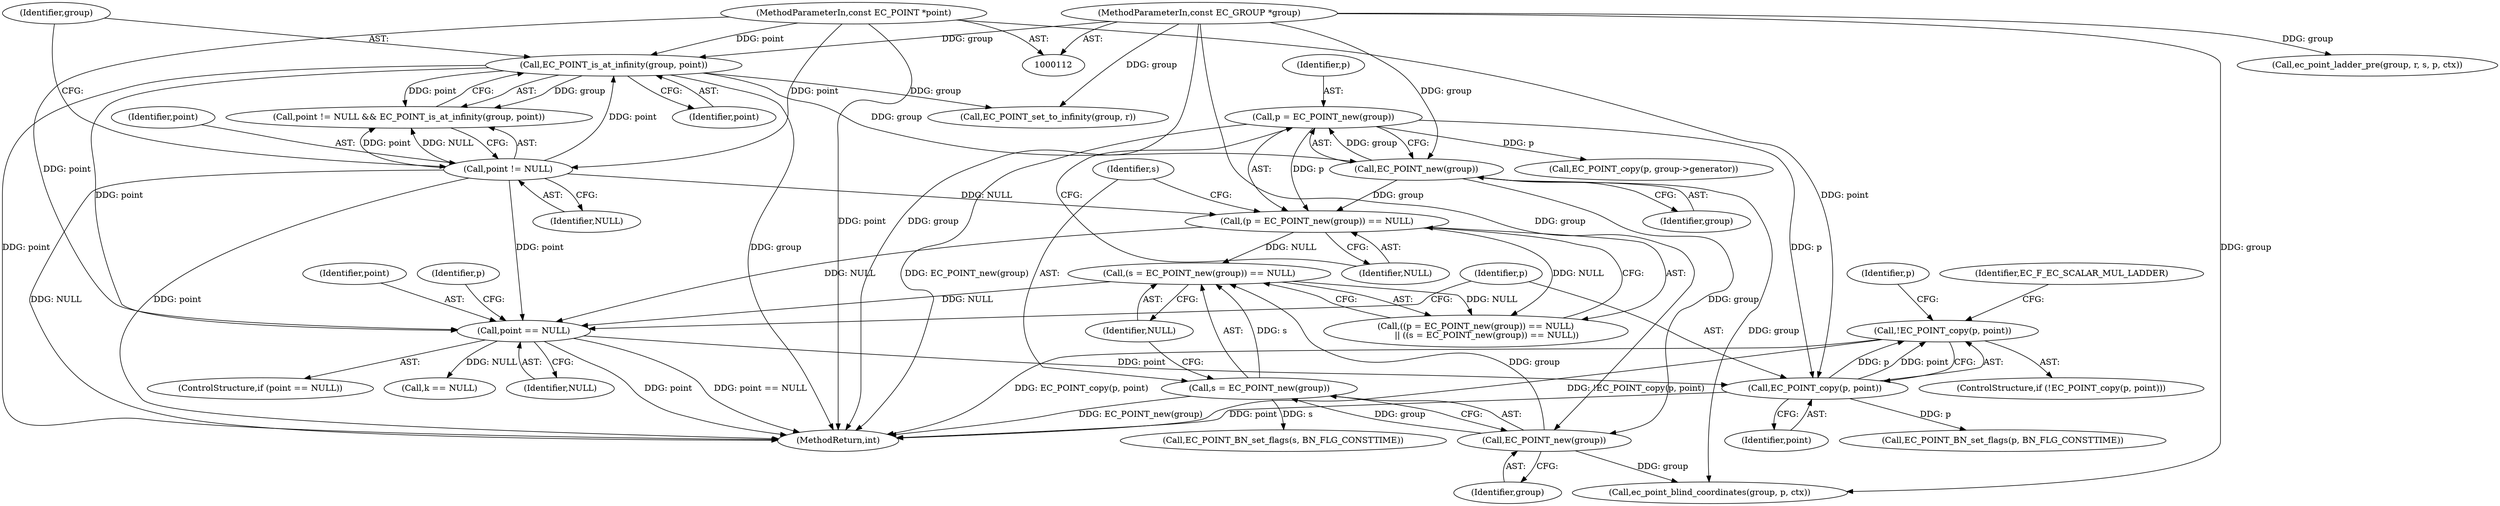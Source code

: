 digraph "0_openssl_b1d6d55ece1c26fa2829e2b819b038d7b6d692b4@API" {
"1000224" [label="(Call,!EC_POINT_copy(p, point))"];
"1000225" [label="(Call,EC_POINT_copy(p, point))"];
"1000188" [label="(Call,p = EC_POINT_new(group))"];
"1000190" [label="(Call,EC_POINT_new(group))"];
"1000154" [label="(Call,EC_POINT_is_at_infinity(group, point))"];
"1000113" [label="(MethodParameterIn,const EC_GROUP *group)"];
"1000151" [label="(Call,point != NULL)"];
"1000116" [label="(MethodParameterIn,const EC_POINT *point)"];
"1000205" [label="(Call,point == NULL)"];
"1000187" [label="(Call,(p = EC_POINT_new(group)) == NULL)"];
"1000193" [label="(Call,(s = EC_POINT_new(group)) == NULL)"];
"1000194" [label="(Call,s = EC_POINT_new(group))"];
"1000196" [label="(Call,EC_POINT_new(group))"];
"1000116" [label="(MethodParameterIn,const EC_POINT *point)"];
"1000226" [label="(Identifier,p)"];
"1000189" [label="(Identifier,p)"];
"1000206" [label="(Identifier,point)"];
"1000204" [label="(ControlStructure,if (point == NULL))"];
"1000464" [label="(Call,ec_point_blind_coordinates(group, p, ctx))"];
"1000223" [label="(ControlStructure,if (!EC_POINT_copy(p, point)))"];
"1000151" [label="(Call,point != NULL)"];
"1000197" [label="(Identifier,group)"];
"1000537" [label="(MethodReturn,int)"];
"1000194" [label="(Call,s = EC_POINT_new(group))"];
"1000196" [label="(Call,EC_POINT_new(group))"];
"1000225" [label="(Call,EC_POINT_copy(p, point))"];
"1000475" [label="(Call,ec_point_ladder_pre(group, r, s, p, ctx))"];
"1000212" [label="(Identifier,p)"];
"1000205" [label="(Call,point == NULL)"];
"1000113" [label="(MethodParameterIn,const EC_GROUP *group)"];
"1000207" [label="(Identifier,NULL)"];
"1000193" [label="(Call,(s = EC_POINT_new(group)) == NULL)"];
"1000255" [label="(Call,k == NULL)"];
"1000230" [label="(Identifier,EC_F_EC_SCALAR_MUL_LADDER)"];
"1000191" [label="(Identifier,group)"];
"1000190" [label="(Call,EC_POINT_new(group))"];
"1000186" [label="(Call,((p = EC_POINT_new(group)) == NULL)\n        || ((s = EC_POINT_new(group)) == NULL))"];
"1000156" [label="(Identifier,point)"];
"1000187" [label="(Call,(p = EC_POINT_new(group)) == NULL)"];
"1000150" [label="(Call,point != NULL && EC_POINT_is_at_infinity(group, point))"];
"1000152" [label="(Identifier,point)"];
"1000211" [label="(Call,EC_POINT_copy(p, group->generator))"];
"1000227" [label="(Identifier,point)"];
"1000224" [label="(Call,!EC_POINT_copy(p, point))"];
"1000198" [label="(Identifier,NULL)"];
"1000239" [label="(Call,EC_POINT_BN_set_flags(s, BN_FLG_CONSTTIME))"];
"1000192" [label="(Identifier,NULL)"];
"1000158" [label="(Call,EC_POINT_set_to_infinity(group, r))"];
"1000195" [label="(Identifier,s)"];
"1000234" [label="(Identifier,p)"];
"1000233" [label="(Call,EC_POINT_BN_set_flags(p, BN_FLG_CONSTTIME))"];
"1000155" [label="(Identifier,group)"];
"1000154" [label="(Call,EC_POINT_is_at_infinity(group, point))"];
"1000153" [label="(Identifier,NULL)"];
"1000188" [label="(Call,p = EC_POINT_new(group))"];
"1000224" -> "1000223"  [label="AST: "];
"1000224" -> "1000225"  [label="CFG: "];
"1000225" -> "1000224"  [label="AST: "];
"1000230" -> "1000224"  [label="CFG: "];
"1000234" -> "1000224"  [label="CFG: "];
"1000224" -> "1000537"  [label="DDG: EC_POINT_copy(p, point)"];
"1000224" -> "1000537"  [label="DDG: !EC_POINT_copy(p, point)"];
"1000225" -> "1000224"  [label="DDG: p"];
"1000225" -> "1000224"  [label="DDG: point"];
"1000225" -> "1000227"  [label="CFG: "];
"1000226" -> "1000225"  [label="AST: "];
"1000227" -> "1000225"  [label="AST: "];
"1000225" -> "1000537"  [label="DDG: point"];
"1000188" -> "1000225"  [label="DDG: p"];
"1000205" -> "1000225"  [label="DDG: point"];
"1000116" -> "1000225"  [label="DDG: point"];
"1000225" -> "1000233"  [label="DDG: p"];
"1000188" -> "1000187"  [label="AST: "];
"1000188" -> "1000190"  [label="CFG: "];
"1000189" -> "1000188"  [label="AST: "];
"1000190" -> "1000188"  [label="AST: "];
"1000192" -> "1000188"  [label="CFG: "];
"1000188" -> "1000537"  [label="DDG: EC_POINT_new(group)"];
"1000188" -> "1000187"  [label="DDG: p"];
"1000190" -> "1000188"  [label="DDG: group"];
"1000188" -> "1000211"  [label="DDG: p"];
"1000190" -> "1000191"  [label="CFG: "];
"1000191" -> "1000190"  [label="AST: "];
"1000190" -> "1000187"  [label="DDG: group"];
"1000154" -> "1000190"  [label="DDG: group"];
"1000113" -> "1000190"  [label="DDG: group"];
"1000190" -> "1000196"  [label="DDG: group"];
"1000190" -> "1000464"  [label="DDG: group"];
"1000154" -> "1000150"  [label="AST: "];
"1000154" -> "1000156"  [label="CFG: "];
"1000155" -> "1000154"  [label="AST: "];
"1000156" -> "1000154"  [label="AST: "];
"1000150" -> "1000154"  [label="CFG: "];
"1000154" -> "1000537"  [label="DDG: group"];
"1000154" -> "1000537"  [label="DDG: point"];
"1000154" -> "1000150"  [label="DDG: group"];
"1000154" -> "1000150"  [label="DDG: point"];
"1000113" -> "1000154"  [label="DDG: group"];
"1000151" -> "1000154"  [label="DDG: point"];
"1000116" -> "1000154"  [label="DDG: point"];
"1000154" -> "1000158"  [label="DDG: group"];
"1000154" -> "1000205"  [label="DDG: point"];
"1000113" -> "1000112"  [label="AST: "];
"1000113" -> "1000537"  [label="DDG: group"];
"1000113" -> "1000158"  [label="DDG: group"];
"1000113" -> "1000196"  [label="DDG: group"];
"1000113" -> "1000464"  [label="DDG: group"];
"1000113" -> "1000475"  [label="DDG: group"];
"1000151" -> "1000150"  [label="AST: "];
"1000151" -> "1000153"  [label="CFG: "];
"1000152" -> "1000151"  [label="AST: "];
"1000153" -> "1000151"  [label="AST: "];
"1000155" -> "1000151"  [label="CFG: "];
"1000150" -> "1000151"  [label="CFG: "];
"1000151" -> "1000537"  [label="DDG: point"];
"1000151" -> "1000537"  [label="DDG: NULL"];
"1000151" -> "1000150"  [label="DDG: point"];
"1000151" -> "1000150"  [label="DDG: NULL"];
"1000116" -> "1000151"  [label="DDG: point"];
"1000151" -> "1000187"  [label="DDG: NULL"];
"1000151" -> "1000205"  [label="DDG: point"];
"1000116" -> "1000112"  [label="AST: "];
"1000116" -> "1000537"  [label="DDG: point"];
"1000116" -> "1000205"  [label="DDG: point"];
"1000205" -> "1000204"  [label="AST: "];
"1000205" -> "1000207"  [label="CFG: "];
"1000206" -> "1000205"  [label="AST: "];
"1000207" -> "1000205"  [label="AST: "];
"1000212" -> "1000205"  [label="CFG: "];
"1000226" -> "1000205"  [label="CFG: "];
"1000205" -> "1000537"  [label="DDG: point"];
"1000205" -> "1000537"  [label="DDG: point == NULL"];
"1000187" -> "1000205"  [label="DDG: NULL"];
"1000193" -> "1000205"  [label="DDG: NULL"];
"1000205" -> "1000255"  [label="DDG: NULL"];
"1000187" -> "1000186"  [label="AST: "];
"1000187" -> "1000192"  [label="CFG: "];
"1000192" -> "1000187"  [label="AST: "];
"1000195" -> "1000187"  [label="CFG: "];
"1000186" -> "1000187"  [label="CFG: "];
"1000187" -> "1000186"  [label="DDG: NULL"];
"1000187" -> "1000193"  [label="DDG: NULL"];
"1000193" -> "1000186"  [label="AST: "];
"1000193" -> "1000198"  [label="CFG: "];
"1000194" -> "1000193"  [label="AST: "];
"1000198" -> "1000193"  [label="AST: "];
"1000186" -> "1000193"  [label="CFG: "];
"1000193" -> "1000186"  [label="DDG: NULL"];
"1000194" -> "1000193"  [label="DDG: s"];
"1000196" -> "1000193"  [label="DDG: group"];
"1000194" -> "1000196"  [label="CFG: "];
"1000195" -> "1000194"  [label="AST: "];
"1000196" -> "1000194"  [label="AST: "];
"1000198" -> "1000194"  [label="CFG: "];
"1000194" -> "1000537"  [label="DDG: EC_POINT_new(group)"];
"1000196" -> "1000194"  [label="DDG: group"];
"1000194" -> "1000239"  [label="DDG: s"];
"1000196" -> "1000197"  [label="CFG: "];
"1000197" -> "1000196"  [label="AST: "];
"1000196" -> "1000464"  [label="DDG: group"];
}
